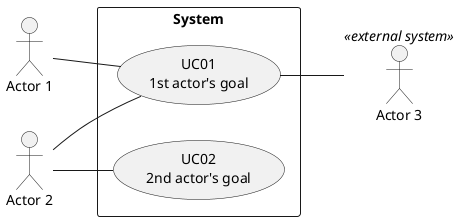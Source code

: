 @startuml
left to right direction

:Actor 1: as act01
:Actor 2: as act02
:Actor 3: as act03 <<external system>>

rectangle "System" {
    "UC01\n1st actor's goal" as (uc01)
    "UC02\n2nd actor's goal" as (uc02)
}

act01 -- (uc01)
act02 -- (uc01)
act02 -- (uc02)
(uc01) -- act03 
@enduml